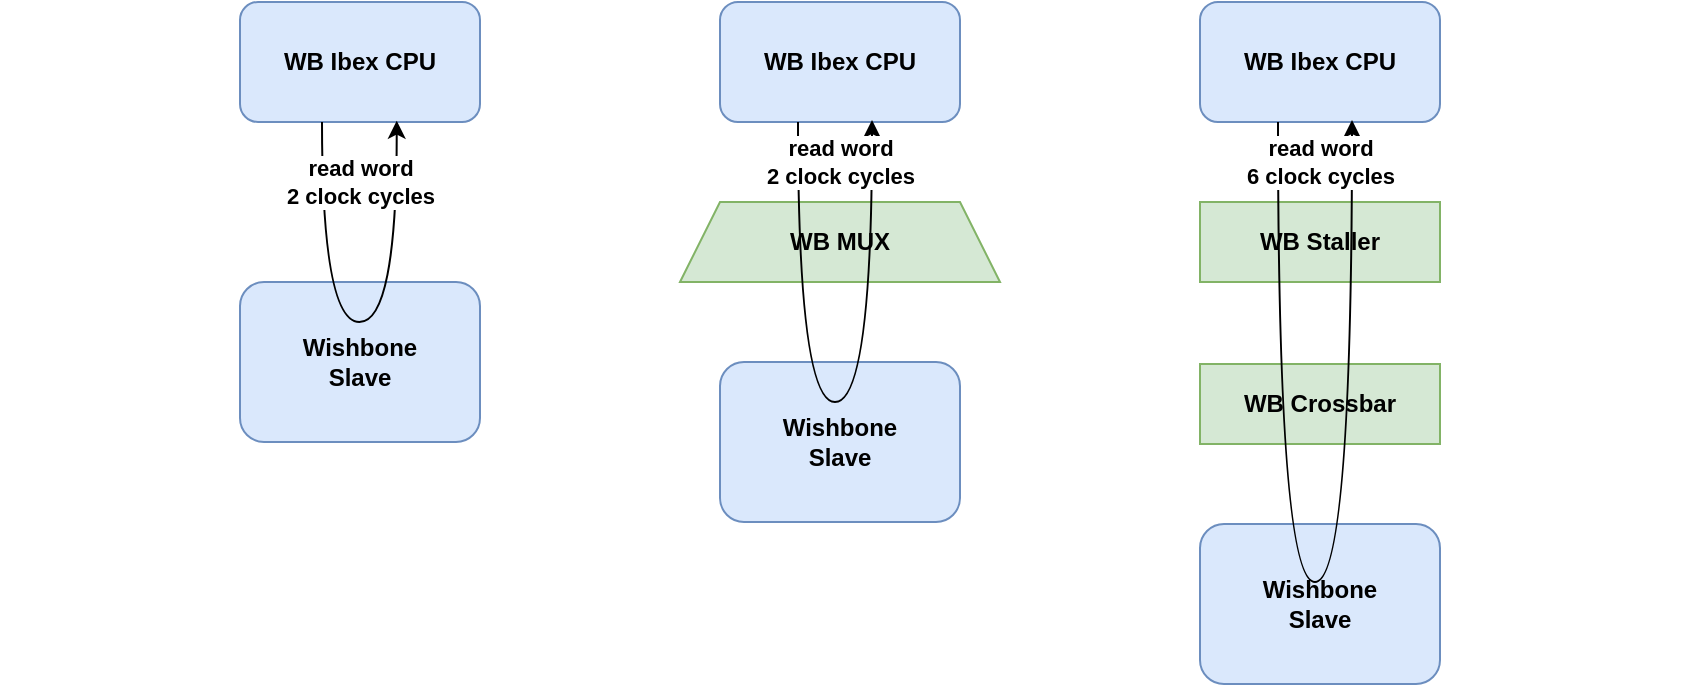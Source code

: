 <mxfile version="26.0.4">
  <diagram name="Page-1" id="-1rJxSDqtO_nejIG83L5">
    <mxGraphModel dx="1255" dy="814" grid="1" gridSize="10" guides="1" tooltips="1" connect="1" arrows="1" fold="1" page="1" pageScale="1" pageWidth="850" pageHeight="1100" math="0" shadow="0">
      <root>
        <mxCell id="0" />
        <mxCell id="1" parent="0" />
        <mxCell id="dwDNBTxYJj4Oz3zc9BqD-24" value="" style="rounded=0;whiteSpace=wrap;html=1;fillColor=none;strokeColor=none;" vertex="1" parent="1">
          <mxGeometry y="190" width="840" height="60" as="geometry" />
        </mxCell>
        <mxCell id="dwDNBTxYJj4Oz3zc9BqD-21" value="WB Crossbar" style="rounded=0;whiteSpace=wrap;html=1;fontStyle=1;fillColor=#d5e8d4;strokeColor=#82b366;" vertex="1" parent="1">
          <mxGeometry x="600" y="281" width="120" height="40" as="geometry" />
        </mxCell>
        <mxCell id="dwDNBTxYJj4Oz3zc9BqD-22" value="WB Staller" style="rounded=0;whiteSpace=wrap;html=1;fontStyle=1;fillColor=#d5e8d4;strokeColor=#82b366;" vertex="1" parent="1">
          <mxGeometry x="600" y="200" width="120" height="40" as="geometry" />
        </mxCell>
        <mxCell id="dwDNBTxYJj4Oz3zc9BqD-2" value="Wishbone&lt;div&gt;Slave&lt;/div&gt;" style="rounded=1;whiteSpace=wrap;html=1;verticalAlign=middle;fontStyle=1;fillColor=#dae8fc;strokeColor=#6c8ebf;" vertex="1" parent="1">
          <mxGeometry x="120" y="240" width="120" height="80" as="geometry" />
        </mxCell>
        <mxCell id="dwDNBTxYJj4Oz3zc9BqD-1" value="WB Ibex CPU" style="rounded=1;whiteSpace=wrap;html=1;fontStyle=1;fillColor=#dae8fc;strokeColor=#6c8ebf;" vertex="1" parent="1">
          <mxGeometry x="120" y="100" width="120" height="60" as="geometry" />
        </mxCell>
        <mxCell id="dwDNBTxYJj4Oz3zc9BqD-11" value="read word&lt;div&gt;2 clock cycles&lt;/div&gt;" style="endArrow=classic;html=1;rounded=0;edgeStyle=orthogonalEdgeStyle;curved=1;entryX=0.653;entryY=0.989;entryDx=0;entryDy=0;entryPerimeter=0;fontStyle=1" edge="1" parent="1" source="dwDNBTxYJj4Oz3zc9BqD-1" target="dwDNBTxYJj4Oz3zc9BqD-1">
          <mxGeometry x="0.743" y="18" width="50" height="50" relative="1" as="geometry">
            <mxPoint x="400" y="340" as="sourcePoint" />
            <mxPoint x="450" y="290" as="targetPoint" />
            <Array as="points">
              <mxPoint x="161" y="260" />
              <mxPoint x="198" y="260" />
            </Array>
            <mxPoint as="offset" />
          </mxGeometry>
        </mxCell>
        <mxCell id="dwDNBTxYJj4Oz3zc9BqD-13" value="WB Ibex CPU" style="rounded=1;whiteSpace=wrap;html=1;fontStyle=1;fillColor=#dae8fc;strokeColor=#6c8ebf;" vertex="1" parent="1">
          <mxGeometry x="360" y="100" width="120" height="60" as="geometry" />
        </mxCell>
        <mxCell id="dwDNBTxYJj4Oz3zc9BqD-14" value="WB MUX" style="shape=trapezoid;perimeter=trapezoidPerimeter;whiteSpace=wrap;html=1;fixedSize=1;fontStyle=1;fillColor=#d5e8d4;strokeColor=#82b366;" vertex="1" parent="1">
          <mxGeometry x="340" y="200" width="160" height="40" as="geometry" />
        </mxCell>
        <mxCell id="dwDNBTxYJj4Oz3zc9BqD-15" value="Wishbone&lt;div&gt;Slave&lt;/div&gt;" style="rounded=1;whiteSpace=wrap;html=1;verticalAlign=middle;fontStyle=1;fillColor=#dae8fc;strokeColor=#6c8ebf;" vertex="1" parent="1">
          <mxGeometry x="360" y="280" width="120" height="80" as="geometry" />
        </mxCell>
        <mxCell id="dwDNBTxYJj4Oz3zc9BqD-16" value="read word&lt;div&gt;2 clock cycles&lt;/div&gt;" style="endArrow=classic;html=1;rounded=0;edgeStyle=orthogonalEdgeStyle;curved=1;entryX=0.653;entryY=0.989;entryDx=0;entryDy=0;entryPerimeter=0;fontStyle=1" edge="1" parent="1">
          <mxGeometry x="0.868" y="16" width="50" height="50" relative="1" as="geometry">
            <mxPoint x="399" y="160" as="sourcePoint" />
            <mxPoint x="436" y="159" as="targetPoint" />
            <Array as="points">
              <mxPoint x="399" y="300" />
              <mxPoint x="436" y="300" />
            </Array>
            <mxPoint as="offset" />
          </mxGeometry>
        </mxCell>
        <mxCell id="dwDNBTxYJj4Oz3zc9BqD-17" value="WB Ibex CPU" style="rounded=1;whiteSpace=wrap;html=1;fontStyle=1;fillColor=#dae8fc;strokeColor=#6c8ebf;" vertex="1" parent="1">
          <mxGeometry x="600" y="100" width="120" height="60" as="geometry" />
        </mxCell>
        <mxCell id="dwDNBTxYJj4Oz3zc9BqD-19" value="Wishbone&lt;div&gt;Slave&lt;/div&gt;" style="rounded=1;whiteSpace=wrap;html=1;verticalAlign=middle;fontStyle=1;fillColor=#dae8fc;strokeColor=#6c8ebf;" vertex="1" parent="1">
          <mxGeometry x="600" y="361" width="120" height="80" as="geometry" />
        </mxCell>
        <mxCell id="dwDNBTxYJj4Oz3zc9BqD-20" value="read word&lt;div&gt;6 clock cycles&lt;/div&gt;" style="endArrow=classic;html=1;rounded=0;edgeStyle=orthogonalEdgeStyle;curved=1;entryX=0.653;entryY=0.989;entryDx=0;entryDy=0;entryPerimeter=0;fontStyle=1" edge="1" parent="1">
          <mxGeometry x="0.916" y="16" width="50" height="50" relative="1" as="geometry">
            <mxPoint x="639" y="160" as="sourcePoint" />
            <mxPoint x="676" y="159" as="targetPoint" />
            <Array as="points">
              <mxPoint x="639" y="390" />
              <mxPoint x="676" y="390" />
            </Array>
            <mxPoint as="offset" />
          </mxGeometry>
        </mxCell>
      </root>
    </mxGraphModel>
  </diagram>
</mxfile>
